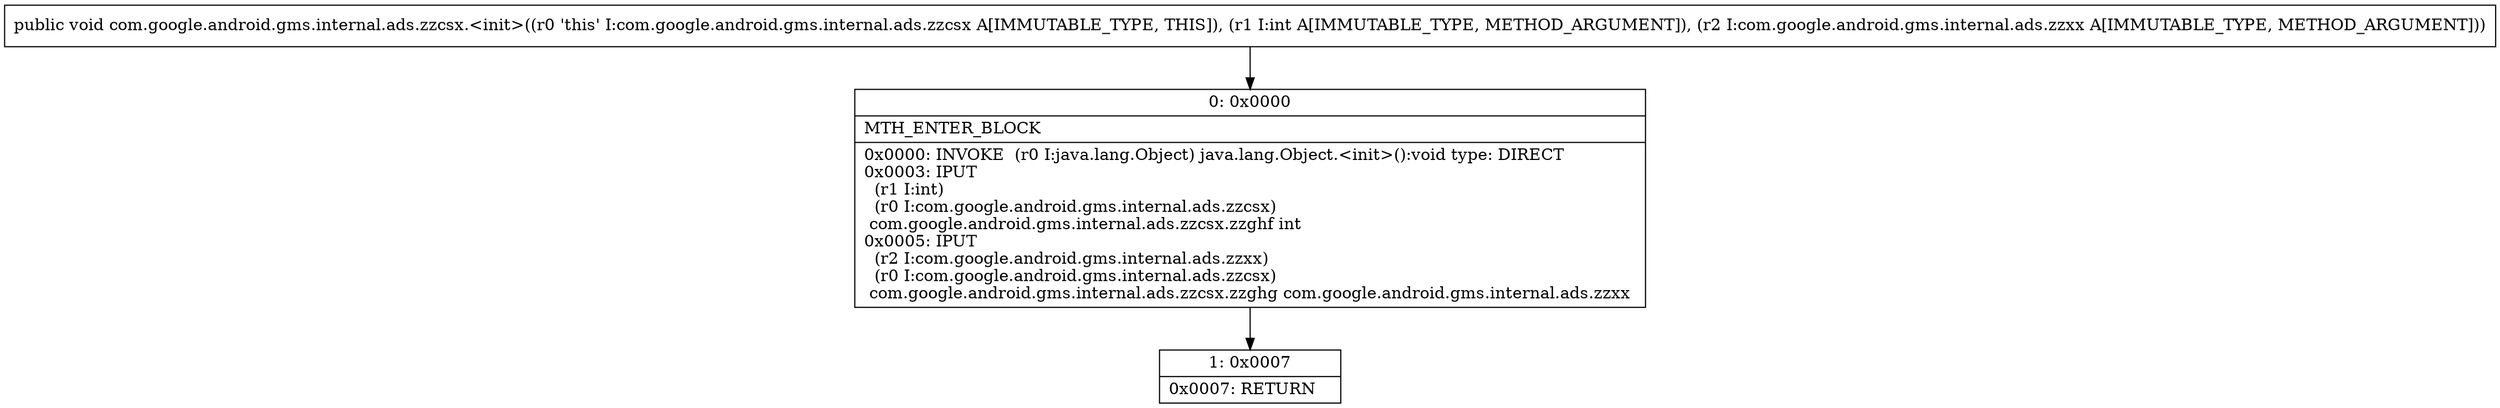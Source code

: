 digraph "CFG forcom.google.android.gms.internal.ads.zzcsx.\<init\>(ILcom\/google\/android\/gms\/internal\/ads\/zzxx;)V" {
Node_0 [shape=record,label="{0\:\ 0x0000|MTH_ENTER_BLOCK\l|0x0000: INVOKE  (r0 I:java.lang.Object) java.lang.Object.\<init\>():void type: DIRECT \l0x0003: IPUT  \l  (r1 I:int)\l  (r0 I:com.google.android.gms.internal.ads.zzcsx)\l com.google.android.gms.internal.ads.zzcsx.zzghf int \l0x0005: IPUT  \l  (r2 I:com.google.android.gms.internal.ads.zzxx)\l  (r0 I:com.google.android.gms.internal.ads.zzcsx)\l com.google.android.gms.internal.ads.zzcsx.zzghg com.google.android.gms.internal.ads.zzxx \l}"];
Node_1 [shape=record,label="{1\:\ 0x0007|0x0007: RETURN   \l}"];
MethodNode[shape=record,label="{public void com.google.android.gms.internal.ads.zzcsx.\<init\>((r0 'this' I:com.google.android.gms.internal.ads.zzcsx A[IMMUTABLE_TYPE, THIS]), (r1 I:int A[IMMUTABLE_TYPE, METHOD_ARGUMENT]), (r2 I:com.google.android.gms.internal.ads.zzxx A[IMMUTABLE_TYPE, METHOD_ARGUMENT])) }"];
MethodNode -> Node_0;
Node_0 -> Node_1;
}

